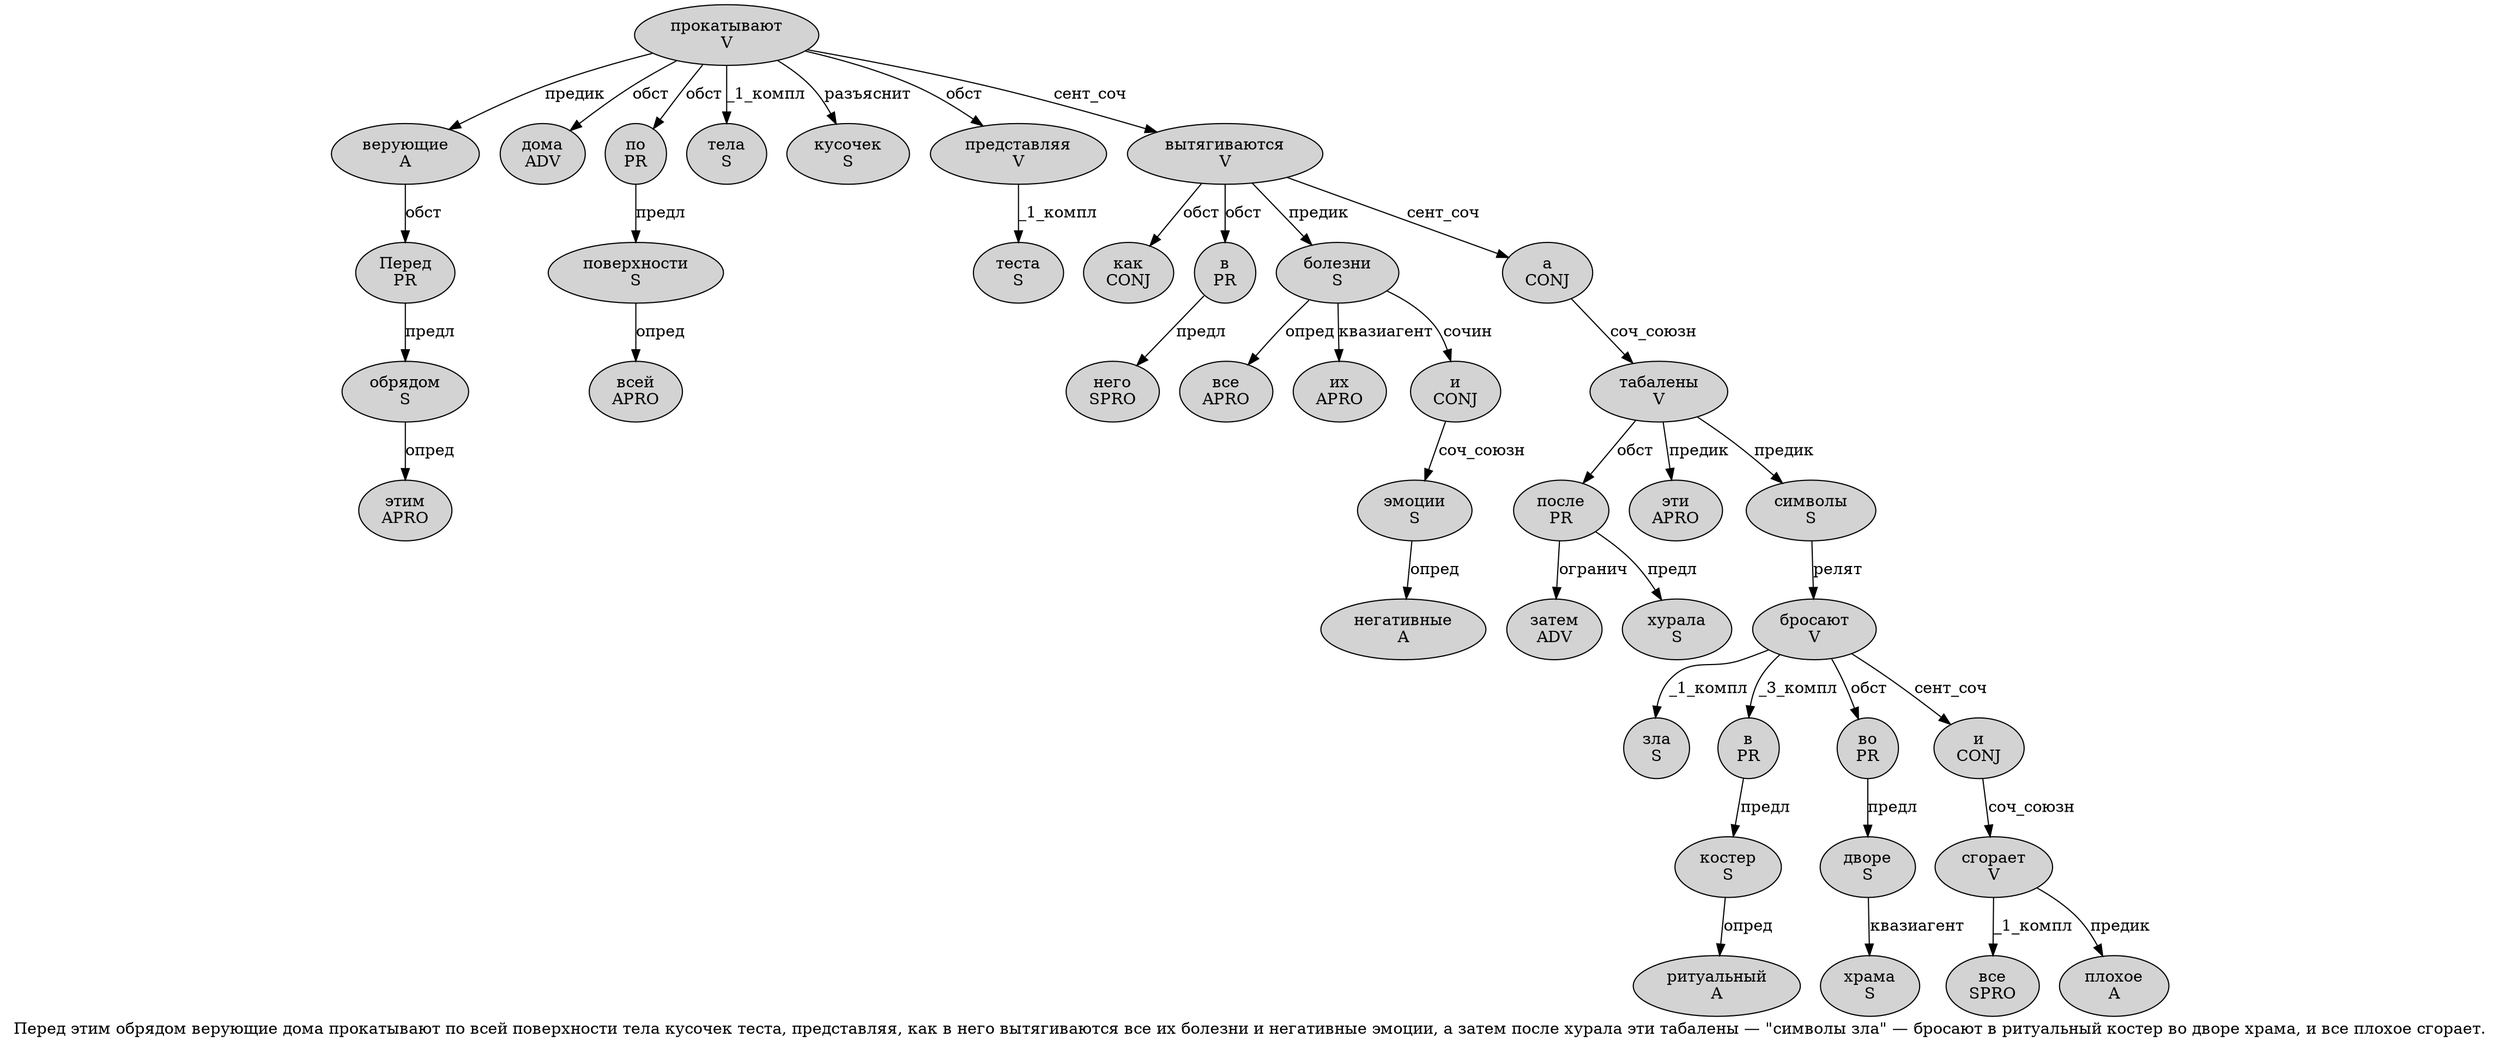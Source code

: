 digraph SENTENCE_584 {
	graph [label="Перед этим обрядом верующие дома прокатывают по всей поверхности тела кусочек теста, представляя, как в него вытягиваются все их болезни и негативные эмоции, а затем после хурала эти табалены — \"символы зла\" — бросают в ритуальный костер во дворе храма, и все плохое сгорает."]
	node [style=filled]
		0 [label="Перед
PR" color="" fillcolor=lightgray penwidth=1 shape=ellipse]
		1 [label="этим
APRO" color="" fillcolor=lightgray penwidth=1 shape=ellipse]
		2 [label="обрядом
S" color="" fillcolor=lightgray penwidth=1 shape=ellipse]
		3 [label="верующие
A" color="" fillcolor=lightgray penwidth=1 shape=ellipse]
		4 [label="дома
ADV" color="" fillcolor=lightgray penwidth=1 shape=ellipse]
		5 [label="прокатывают
V" color="" fillcolor=lightgray penwidth=1 shape=ellipse]
		6 [label="по
PR" color="" fillcolor=lightgray penwidth=1 shape=ellipse]
		7 [label="всей
APRO" color="" fillcolor=lightgray penwidth=1 shape=ellipse]
		8 [label="поверхности
S" color="" fillcolor=lightgray penwidth=1 shape=ellipse]
		9 [label="тела
S" color="" fillcolor=lightgray penwidth=1 shape=ellipse]
		10 [label="кусочек
S" color="" fillcolor=lightgray penwidth=1 shape=ellipse]
		11 [label="теста
S" color="" fillcolor=lightgray penwidth=1 shape=ellipse]
		13 [label="представляя
V" color="" fillcolor=lightgray penwidth=1 shape=ellipse]
		15 [label="как
CONJ" color="" fillcolor=lightgray penwidth=1 shape=ellipse]
		16 [label="в
PR" color="" fillcolor=lightgray penwidth=1 shape=ellipse]
		17 [label="него
SPRO" color="" fillcolor=lightgray penwidth=1 shape=ellipse]
		18 [label="вытягиваются
V" color="" fillcolor=lightgray penwidth=1 shape=ellipse]
		19 [label="все
APRO" color="" fillcolor=lightgray penwidth=1 shape=ellipse]
		20 [label="их
APRO" color="" fillcolor=lightgray penwidth=1 shape=ellipse]
		21 [label="болезни
S" color="" fillcolor=lightgray penwidth=1 shape=ellipse]
		22 [label="и
CONJ" color="" fillcolor=lightgray penwidth=1 shape=ellipse]
		23 [label="негативные
A" color="" fillcolor=lightgray penwidth=1 shape=ellipse]
		24 [label="эмоции
S" color="" fillcolor=lightgray penwidth=1 shape=ellipse]
		26 [label="а
CONJ" color="" fillcolor=lightgray penwidth=1 shape=ellipse]
		27 [label="затем
ADV" color="" fillcolor=lightgray penwidth=1 shape=ellipse]
		28 [label="после
PR" color="" fillcolor=lightgray penwidth=1 shape=ellipse]
		29 [label="хурала
S" color="" fillcolor=lightgray penwidth=1 shape=ellipse]
		30 [label="эти
APRO" color="" fillcolor=lightgray penwidth=1 shape=ellipse]
		31 [label="табалены
V" color="" fillcolor=lightgray penwidth=1 shape=ellipse]
		34 [label="символы
S" color="" fillcolor=lightgray penwidth=1 shape=ellipse]
		35 [label="зла
S" color="" fillcolor=lightgray penwidth=1 shape=ellipse]
		38 [label="бросают
V" color="" fillcolor=lightgray penwidth=1 shape=ellipse]
		39 [label="в
PR" color="" fillcolor=lightgray penwidth=1 shape=ellipse]
		40 [label="ритуальный
A" color="" fillcolor=lightgray penwidth=1 shape=ellipse]
		41 [label="костер
S" color="" fillcolor=lightgray penwidth=1 shape=ellipse]
		42 [label="во
PR" color="" fillcolor=lightgray penwidth=1 shape=ellipse]
		43 [label="дворе
S" color="" fillcolor=lightgray penwidth=1 shape=ellipse]
		44 [label="храма
S" color="" fillcolor=lightgray penwidth=1 shape=ellipse]
		46 [label="и
CONJ" color="" fillcolor=lightgray penwidth=1 shape=ellipse]
		47 [label="все
SPRO" color="" fillcolor=lightgray penwidth=1 shape=ellipse]
		48 [label="плохое
A" color="" fillcolor=lightgray penwidth=1 shape=ellipse]
		49 [label="сгорает
V" color="" fillcolor=lightgray penwidth=1 shape=ellipse]
			39 -> 41 [label="предл"]
			41 -> 40 [label="опред"]
			22 -> 24 [label="соч_союзн"]
			38 -> 35 [label="_1_компл"]
			38 -> 39 [label="_3_компл"]
			38 -> 42 [label="обст"]
			38 -> 46 [label="сент_соч"]
			18 -> 15 [label="обст"]
			18 -> 16 [label="обст"]
			18 -> 21 [label="предик"]
			18 -> 26 [label="сент_соч"]
			26 -> 31 [label="соч_союзн"]
			46 -> 49 [label="соч_союзн"]
			21 -> 19 [label="опред"]
			21 -> 20 [label="квазиагент"]
			21 -> 22 [label="сочин"]
			42 -> 43 [label="предл"]
			5 -> 3 [label="предик"]
			5 -> 4 [label="обст"]
			5 -> 6 [label="обст"]
			5 -> 9 [label="_1_компл"]
			5 -> 10 [label="разъяснит"]
			5 -> 13 [label="обст"]
			5 -> 18 [label="сент_соч"]
			8 -> 7 [label="опред"]
			43 -> 44 [label="квазиагент"]
			6 -> 8 [label="предл"]
			31 -> 28 [label="обст"]
			31 -> 30 [label="предик"]
			31 -> 34 [label="предик"]
			49 -> 47 [label="_1_компл"]
			49 -> 48 [label="предик"]
			28 -> 27 [label="огранич"]
			28 -> 29 [label="предл"]
			3 -> 0 [label="обст"]
			13 -> 11 [label="_1_компл"]
			0 -> 2 [label="предл"]
			2 -> 1 [label="опред"]
			24 -> 23 [label="опред"]
			16 -> 17 [label="предл"]
			34 -> 38 [label="релят"]
}
